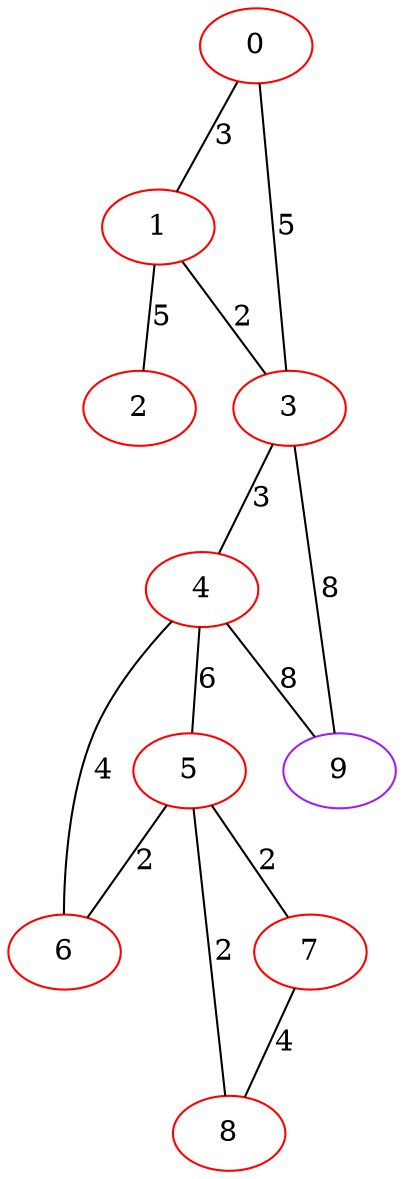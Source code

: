 graph "" {
0 [color=red, weight=1];
1 [color=red, weight=1];
2 [color=red, weight=1];
3 [color=red, weight=1];
4 [color=red, weight=1];
5 [color=red, weight=1];
6 [color=red, weight=1];
7 [color=red, weight=1];
8 [color=red, weight=1];
9 [color=purple, weight=4];
0 -- 1  [key=0, label=3];
0 -- 3  [key=0, label=5];
1 -- 2  [key=0, label=5];
1 -- 3  [key=0, label=2];
3 -- 4  [key=0, label=3];
3 -- 9  [key=0, label=8];
4 -- 9  [key=0, label=8];
4 -- 5  [key=0, label=6];
4 -- 6  [key=0, label=4];
5 -- 8  [key=0, label=2];
5 -- 6  [key=0, label=2];
5 -- 7  [key=0, label=2];
7 -- 8  [key=0, label=4];
}
